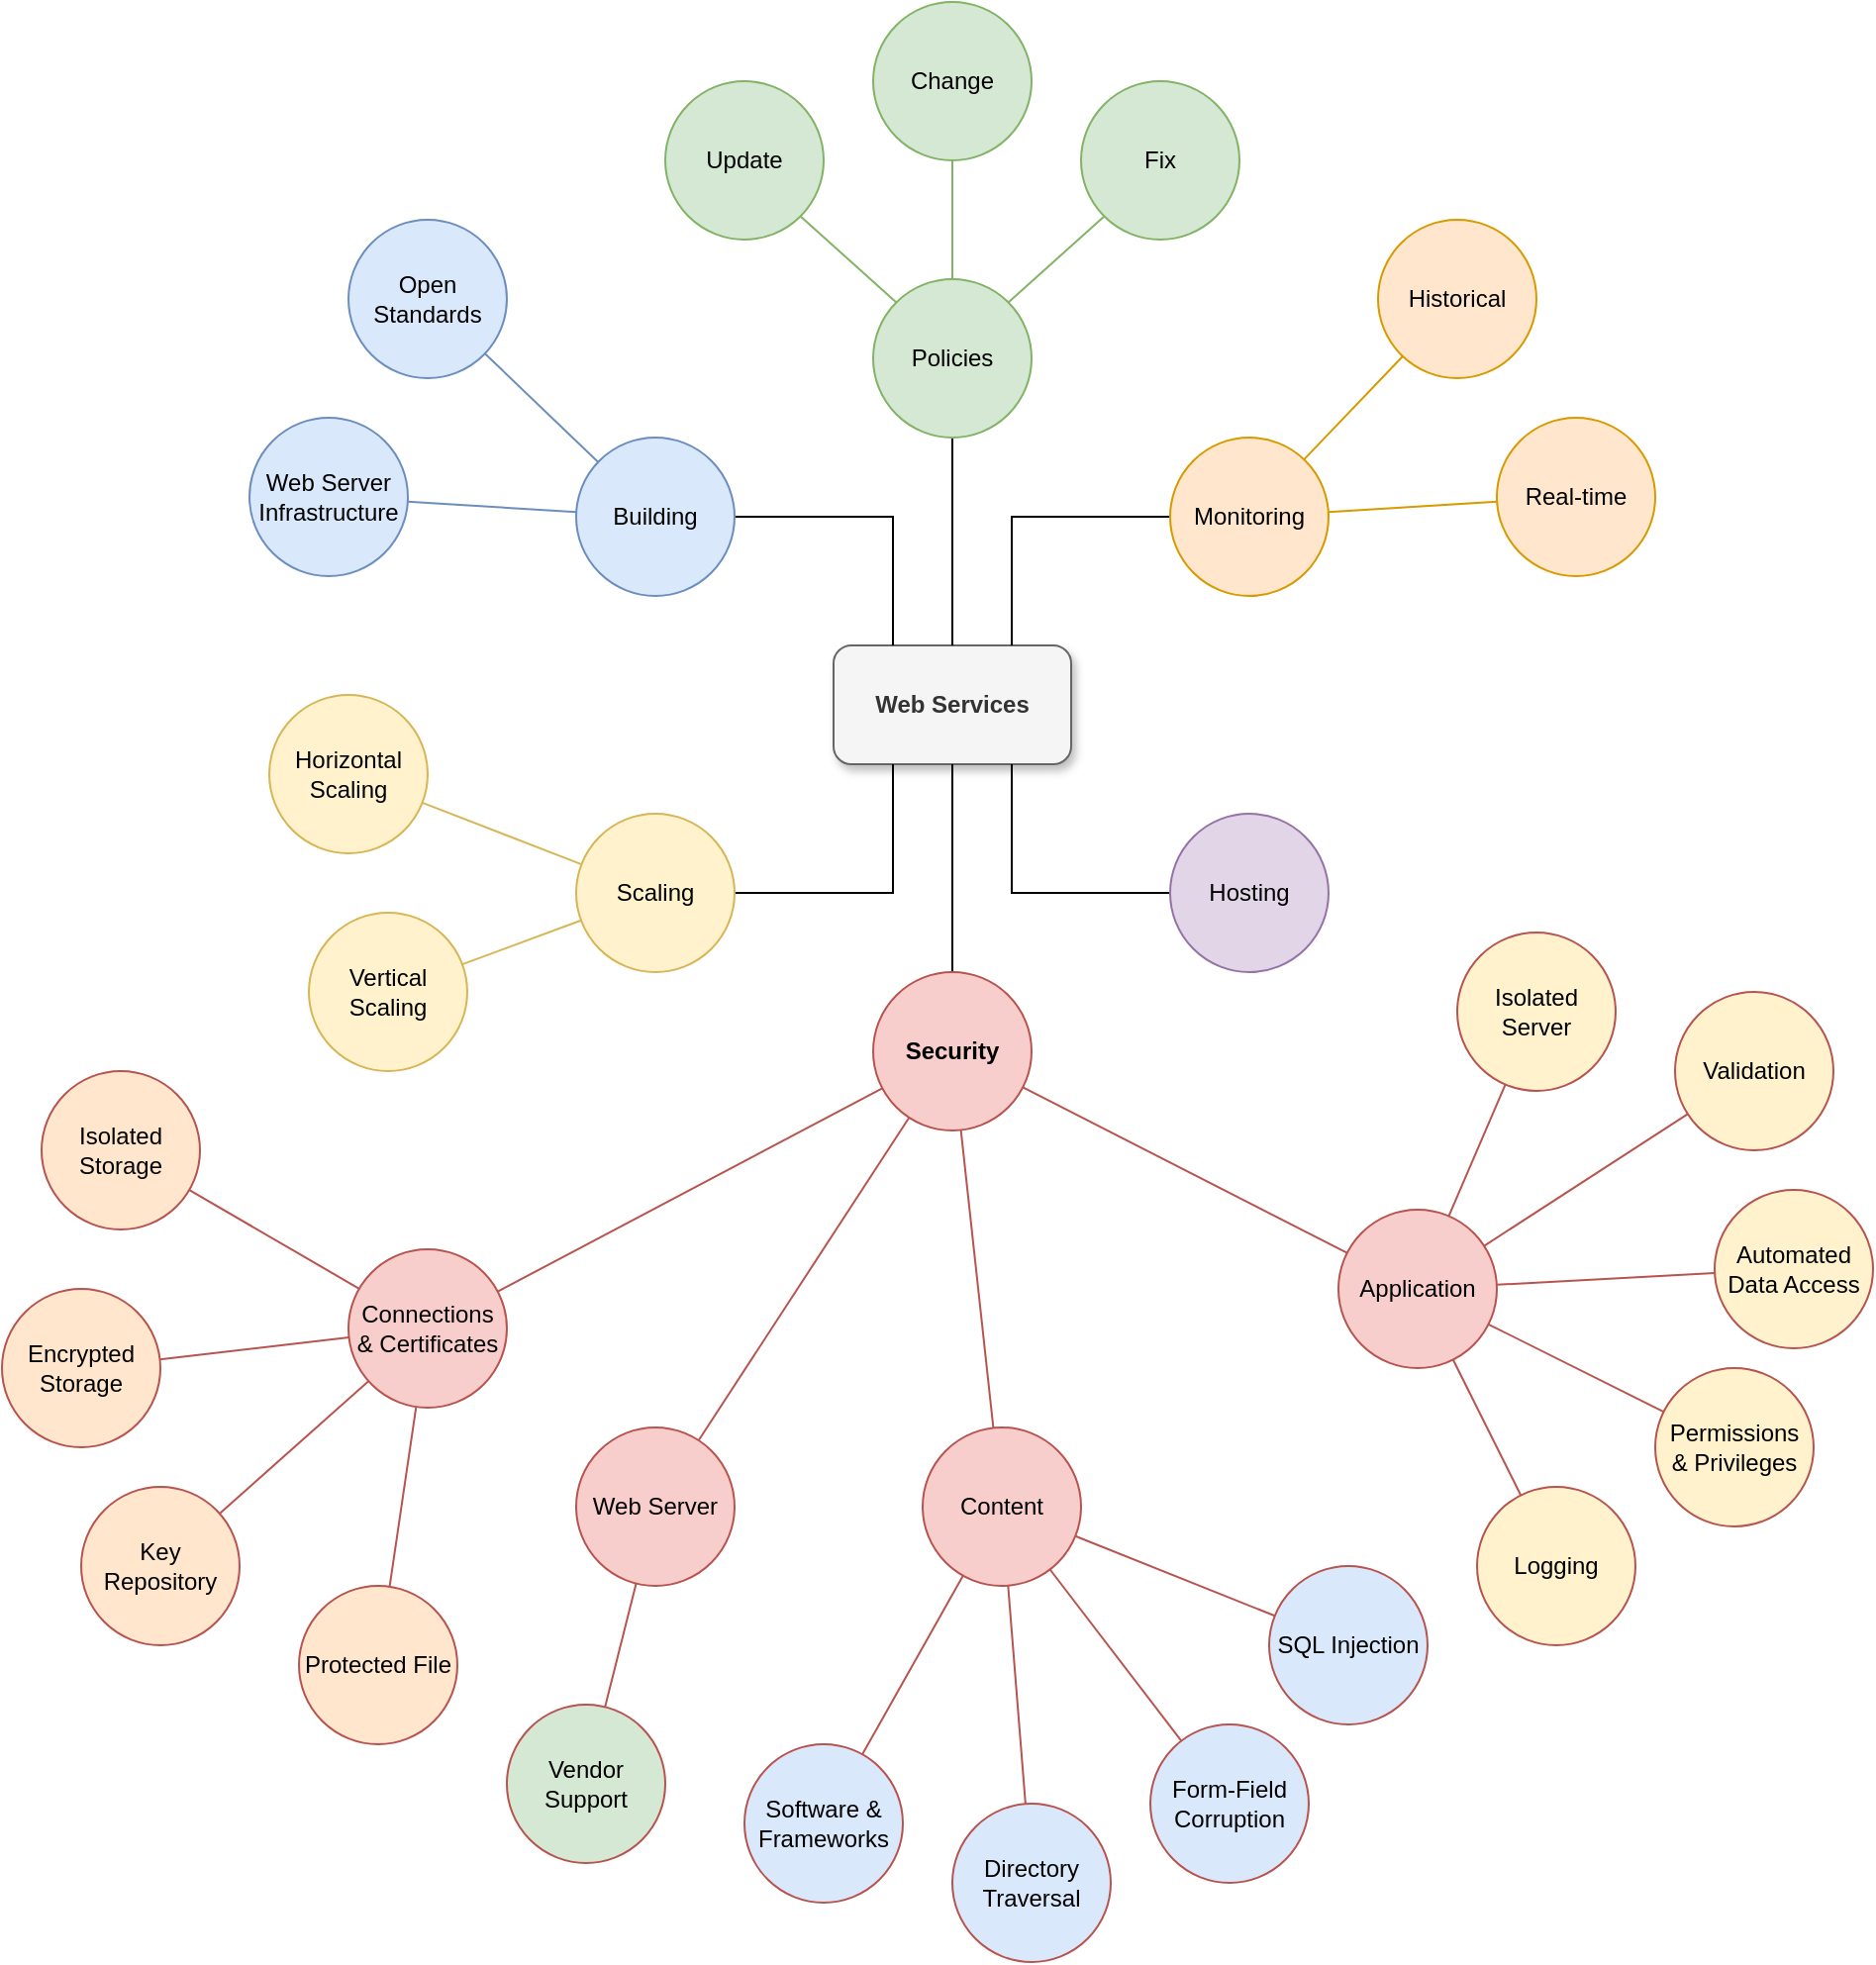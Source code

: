 <mxfile version="17.3.0" type="github">
  <diagram id="24S-3uZ9o3oFJGHXSIlB" name="Page-1">
    <mxGraphModel dx="2272" dy="922" grid="1" gridSize="10" guides="1" tooltips="1" connect="1" arrows="1" fold="1" page="1" pageScale="1" pageWidth="850" pageHeight="1100" math="0" shadow="0">
      <root>
        <mxCell id="0" />
        <mxCell id="1" parent="0" />
        <mxCell id="C-41xfws82V7MeyMws4P-3" value="Web Services" style="rounded=1;whiteSpace=wrap;html=1;shadow=1;glass=0;sketch=0;fillColor=#f5f5f5;fontColor=#333333;strokeColor=#666666;fontStyle=1" parent="1" vertex="1">
          <mxGeometry x="365" y="415" width="120" height="60" as="geometry" />
        </mxCell>
        <mxCell id="RIXVrHPqZjZGEqXnlm6z-10" style="edgeStyle=orthogonalEdgeStyle;rounded=0;orthogonalLoop=1;jettySize=auto;html=1;entryX=0.25;entryY=0;entryDx=0;entryDy=0;endArrow=none;endFill=0;" parent="1" source="C-41xfws82V7MeyMws4P-4" target="C-41xfws82V7MeyMws4P-3" edge="1">
          <mxGeometry relative="1" as="geometry" />
        </mxCell>
        <mxCell id="C-41xfws82V7MeyMws4P-4" value="Building" style="ellipse;whiteSpace=wrap;html=1;aspect=fixed;fillColor=#dae8fc;strokeColor=#6c8ebf;" parent="1" vertex="1">
          <mxGeometry x="235" y="310" width="80" height="80" as="geometry" />
        </mxCell>
        <mxCell id="RIXVrHPqZjZGEqXnlm6z-11" style="edgeStyle=orthogonalEdgeStyle;rounded=0;orthogonalLoop=1;jettySize=auto;html=1;entryX=0.5;entryY=0;entryDx=0;entryDy=0;endArrow=none;endFill=0;" parent="1" source="RIXVrHPqZjZGEqXnlm6z-1" target="C-41xfws82V7MeyMws4P-3" edge="1">
          <mxGeometry relative="1" as="geometry" />
        </mxCell>
        <mxCell id="RIXVrHPqZjZGEqXnlm6z-1" value="Policies" style="ellipse;whiteSpace=wrap;html=1;aspect=fixed;fillColor=#d5e8d4;strokeColor=#82b366;" parent="1" vertex="1">
          <mxGeometry x="385" y="230" width="80" height="80" as="geometry" />
        </mxCell>
        <mxCell id="RIXVrHPqZjZGEqXnlm6z-12" style="edgeStyle=orthogonalEdgeStyle;rounded=0;orthogonalLoop=1;jettySize=auto;html=1;entryX=0.75;entryY=0;entryDx=0;entryDy=0;endArrow=none;endFill=0;" parent="1" source="RIXVrHPqZjZGEqXnlm6z-2" target="C-41xfws82V7MeyMws4P-3" edge="1">
          <mxGeometry relative="1" as="geometry" />
        </mxCell>
        <mxCell id="RIXVrHPqZjZGEqXnlm6z-2" value="Monitoring" style="ellipse;whiteSpace=wrap;html=1;aspect=fixed;fillColor=#ffe6cc;strokeColor=#d79b00;" parent="1" vertex="1">
          <mxGeometry x="535" y="310" width="80" height="80" as="geometry" />
        </mxCell>
        <mxCell id="RIXVrHPqZjZGEqXnlm6z-9" style="edgeStyle=orthogonalEdgeStyle;rounded=0;orthogonalLoop=1;jettySize=auto;html=1;entryX=0.25;entryY=1;entryDx=0;entryDy=0;endArrow=none;endFill=0;" parent="1" source="RIXVrHPqZjZGEqXnlm6z-3" target="C-41xfws82V7MeyMws4P-3" edge="1">
          <mxGeometry relative="1" as="geometry" />
        </mxCell>
        <mxCell id="RIXVrHPqZjZGEqXnlm6z-3" value="Scaling" style="ellipse;whiteSpace=wrap;html=1;aspect=fixed;fillColor=#fff2cc;strokeColor=#d6b656;" parent="1" vertex="1">
          <mxGeometry x="235" y="500" width="80" height="80" as="geometry" />
        </mxCell>
        <mxCell id="RIXVrHPqZjZGEqXnlm6z-8" style="edgeStyle=orthogonalEdgeStyle;rounded=0;orthogonalLoop=1;jettySize=auto;html=1;entryX=0.75;entryY=1;entryDx=0;entryDy=0;endArrow=none;endFill=0;" parent="1" source="RIXVrHPqZjZGEqXnlm6z-4" target="C-41xfws82V7MeyMws4P-3" edge="1">
          <mxGeometry relative="1" as="geometry" />
        </mxCell>
        <mxCell id="RIXVrHPqZjZGEqXnlm6z-4" value="Hosting" style="ellipse;whiteSpace=wrap;html=1;aspect=fixed;fillColor=#e1d5e7;strokeColor=#9673a6;" parent="1" vertex="1">
          <mxGeometry x="535" y="500" width="80" height="80" as="geometry" />
        </mxCell>
        <mxCell id="RIXVrHPqZjZGEqXnlm6z-7" style="edgeStyle=orthogonalEdgeStyle;rounded=0;orthogonalLoop=1;jettySize=auto;html=1;entryX=0.5;entryY=1;entryDx=0;entryDy=0;endArrow=none;endFill=0;" parent="1" source="RIXVrHPqZjZGEqXnlm6z-5" target="C-41xfws82V7MeyMws4P-3" edge="1">
          <mxGeometry relative="1" as="geometry" />
        </mxCell>
        <mxCell id="RIXVrHPqZjZGEqXnlm6z-5" value="Security" style="ellipse;whiteSpace=wrap;html=1;aspect=fixed;fillColor=#f8cecc;strokeColor=#b85450;fontStyle=1" parent="1" vertex="1">
          <mxGeometry x="385" y="580" width="80" height="80" as="geometry" />
        </mxCell>
        <mxCell id="RIXVrHPqZjZGEqXnlm6z-19" style="edgeStyle=none;rounded=0;orthogonalLoop=1;jettySize=auto;html=1;exitX=0;exitY=1;exitDx=0;exitDy=0;entryX=1;entryY=0;entryDx=0;entryDy=0;endArrow=none;endFill=0;fillColor=#d5e8d4;strokeColor=#82b366;" parent="1" source="RIXVrHPqZjZGEqXnlm6z-14" target="RIXVrHPqZjZGEqXnlm6z-1" edge="1">
          <mxGeometry relative="1" as="geometry" />
        </mxCell>
        <mxCell id="RIXVrHPqZjZGEqXnlm6z-14" value="Fix" style="ellipse;whiteSpace=wrap;html=1;aspect=fixed;fillColor=#d5e8d4;strokeColor=#82b366;" parent="1" vertex="1">
          <mxGeometry x="490" y="130" width="80" height="80" as="geometry" />
        </mxCell>
        <mxCell id="RIXVrHPqZjZGEqXnlm6z-20" style="edgeStyle=none;rounded=0;orthogonalLoop=1;jettySize=auto;html=1;entryX=0.5;entryY=0;entryDx=0;entryDy=0;endArrow=none;endFill=0;fillColor=#d5e8d4;strokeColor=#82b366;" parent="1" source="RIXVrHPqZjZGEqXnlm6z-15" target="RIXVrHPqZjZGEqXnlm6z-1" edge="1">
          <mxGeometry relative="1" as="geometry" />
        </mxCell>
        <mxCell id="RIXVrHPqZjZGEqXnlm6z-15" value="Change" style="ellipse;whiteSpace=wrap;html=1;aspect=fixed;fillColor=#d5e8d4;strokeColor=#82b366;" parent="1" vertex="1">
          <mxGeometry x="385" y="90" width="80" height="80" as="geometry" />
        </mxCell>
        <mxCell id="RIXVrHPqZjZGEqXnlm6z-18" style="rounded=0;orthogonalLoop=1;jettySize=auto;html=1;exitX=1;exitY=1;exitDx=0;exitDy=0;entryX=0;entryY=0;entryDx=0;entryDy=0;endArrow=none;endFill=0;fillColor=#d5e8d4;strokeColor=#82b366;" parent="1" source="RIXVrHPqZjZGEqXnlm6z-16" target="RIXVrHPqZjZGEqXnlm6z-1" edge="1">
          <mxGeometry relative="1" as="geometry" />
        </mxCell>
        <mxCell id="RIXVrHPqZjZGEqXnlm6z-16" value="Update" style="ellipse;whiteSpace=wrap;html=1;aspect=fixed;fillColor=#d5e8d4;strokeColor=#82b366;" parent="1" vertex="1">
          <mxGeometry x="280" y="130" width="80" height="80" as="geometry" />
        </mxCell>
        <mxCell id="RIXVrHPqZjZGEqXnlm6z-45" style="edgeStyle=none;rounded=0;orthogonalLoop=1;jettySize=auto;html=1;endArrow=none;endFill=0;fillColor=#dae8fc;strokeColor=#6c8ebf;" parent="1" source="RIXVrHPqZjZGEqXnlm6z-21" target="C-41xfws82V7MeyMws4P-4" edge="1">
          <mxGeometry relative="1" as="geometry" />
        </mxCell>
        <mxCell id="RIXVrHPqZjZGEqXnlm6z-21" value="Open Standards" style="ellipse;whiteSpace=wrap;html=1;aspect=fixed;fillColor=#dae8fc;strokeColor=#6c8ebf;" parent="1" vertex="1">
          <mxGeometry x="120" y="200" width="80" height="80" as="geometry" />
        </mxCell>
        <mxCell id="RIXVrHPqZjZGEqXnlm6z-46" style="edgeStyle=none;rounded=0;orthogonalLoop=1;jettySize=auto;html=1;endArrow=none;endFill=0;fillColor=#dae8fc;strokeColor=#6c8ebf;" parent="1" source="RIXVrHPqZjZGEqXnlm6z-22" target="C-41xfws82V7MeyMws4P-4" edge="1">
          <mxGeometry relative="1" as="geometry" />
        </mxCell>
        <mxCell id="RIXVrHPqZjZGEqXnlm6z-22" value="Web Server Infrastructure" style="ellipse;whiteSpace=wrap;html=1;aspect=fixed;fillColor=#dae8fc;strokeColor=#6c8ebf;" parent="1" vertex="1">
          <mxGeometry x="70" y="300" width="80" height="80" as="geometry" />
        </mxCell>
        <mxCell id="yy4eT_4TmovEYwxp9Cs3-31" style="edgeStyle=none;rounded=0;orthogonalLoop=1;jettySize=auto;html=1;endArrow=none;endFill=0;strokeColor=#B85450;" parent="1" source="RIXVrHPqZjZGEqXnlm6z-27" target="RIXVrHPqZjZGEqXnlm6z-5" edge="1">
          <mxGeometry relative="1" as="geometry" />
        </mxCell>
        <mxCell id="RIXVrHPqZjZGEqXnlm6z-27" value="Connections &amp;amp; Certificates" style="ellipse;whiteSpace=wrap;html=1;aspect=fixed;fillColor=#f8cecc;strokeColor=#B85450;" parent="1" vertex="1">
          <mxGeometry x="120" y="720" width="80" height="80" as="geometry" />
        </mxCell>
        <mxCell id="RIXVrHPqZjZGEqXnlm6z-34" style="edgeStyle=none;rounded=0;orthogonalLoop=1;jettySize=auto;html=1;endArrow=none;endFill=0;fillColor=#f8cecc;strokeColor=#B85450;" parent="1" source="RIXVrHPqZjZGEqXnlm6z-30" target="RIXVrHPqZjZGEqXnlm6z-5" edge="1">
          <mxGeometry relative="1" as="geometry" />
        </mxCell>
        <mxCell id="RIXVrHPqZjZGEqXnlm6z-30" value="Web Server" style="ellipse;whiteSpace=wrap;html=1;aspect=fixed;fillColor=#f8cecc;strokeColor=#B85450;" parent="1" vertex="1">
          <mxGeometry x="235" y="810" width="80" height="80" as="geometry" />
        </mxCell>
        <mxCell id="yy4eT_4TmovEYwxp9Cs3-34" style="edgeStyle=none;rounded=0;orthogonalLoop=1;jettySize=auto;html=1;endArrow=none;endFill=0;strokeColor=#B85450;" parent="1" source="RIXVrHPqZjZGEqXnlm6z-31" target="RIXVrHPqZjZGEqXnlm6z-5" edge="1">
          <mxGeometry relative="1" as="geometry" />
        </mxCell>
        <mxCell id="RIXVrHPqZjZGEqXnlm6z-31" value="Content" style="ellipse;whiteSpace=wrap;html=1;aspect=fixed;fillColor=#f8cecc;strokeColor=#B85450;" parent="1" vertex="1">
          <mxGeometry x="410" y="810" width="80" height="80" as="geometry" />
        </mxCell>
        <mxCell id="yy4eT_4TmovEYwxp9Cs3-33" style="edgeStyle=none;rounded=0;orthogonalLoop=1;jettySize=auto;html=1;endArrow=none;endFill=0;strokeColor=#B85450;" parent="1" source="RIXVrHPqZjZGEqXnlm6z-32" target="RIXVrHPqZjZGEqXnlm6z-5" edge="1">
          <mxGeometry relative="1" as="geometry" />
        </mxCell>
        <mxCell id="RIXVrHPqZjZGEqXnlm6z-32" value="Application" style="ellipse;whiteSpace=wrap;html=1;aspect=fixed;fillColor=#f8cecc;strokeColor=#B85450;" parent="1" vertex="1">
          <mxGeometry x="620" y="700" width="80" height="80" as="geometry" />
        </mxCell>
        <mxCell id="RIXVrHPqZjZGEqXnlm6z-44" style="edgeStyle=none;rounded=0;orthogonalLoop=1;jettySize=auto;html=1;endArrow=none;endFill=0;fillColor=#ffe6cc;strokeColor=#d79b00;" parent="1" source="RIXVrHPqZjZGEqXnlm6z-37" target="RIXVrHPqZjZGEqXnlm6z-2" edge="1">
          <mxGeometry relative="1" as="geometry" />
        </mxCell>
        <mxCell id="RIXVrHPqZjZGEqXnlm6z-37" value="Historical" style="ellipse;whiteSpace=wrap;html=1;aspect=fixed;fillColor=#ffe6cc;strokeColor=#d79b00;" parent="1" vertex="1">
          <mxGeometry x="640" y="200" width="80" height="80" as="geometry" />
        </mxCell>
        <mxCell id="RIXVrHPqZjZGEqXnlm6z-43" style="edgeStyle=none;rounded=0;orthogonalLoop=1;jettySize=auto;html=1;endArrow=none;endFill=0;fillColor=#ffe6cc;strokeColor=#d79b00;" parent="1" source="RIXVrHPqZjZGEqXnlm6z-38" target="RIXVrHPqZjZGEqXnlm6z-2" edge="1">
          <mxGeometry relative="1" as="geometry" />
        </mxCell>
        <mxCell id="RIXVrHPqZjZGEqXnlm6z-38" value="Real-time" style="ellipse;whiteSpace=wrap;html=1;aspect=fixed;fillColor=#ffe6cc;strokeColor=#d79b00;" parent="1" vertex="1">
          <mxGeometry x="700" y="300" width="80" height="80" as="geometry" />
        </mxCell>
        <mxCell id="RIXVrHPqZjZGEqXnlm6z-41" style="edgeStyle=none;rounded=0;orthogonalLoop=1;jettySize=auto;html=1;endArrow=none;endFill=0;fillColor=#fff2cc;strokeColor=#d6b656;" parent="1" source="RIXVrHPqZjZGEqXnlm6z-39" target="RIXVrHPqZjZGEqXnlm6z-3" edge="1">
          <mxGeometry relative="1" as="geometry" />
        </mxCell>
        <mxCell id="RIXVrHPqZjZGEqXnlm6z-39" value="Horizontal Scaling" style="ellipse;whiteSpace=wrap;html=1;aspect=fixed;fillColor=#fff2cc;strokeColor=#d6b656;" parent="1" vertex="1">
          <mxGeometry x="80" y="440" width="80" height="80" as="geometry" />
        </mxCell>
        <mxCell id="yy4eT_4TmovEYwxp9Cs3-32" style="edgeStyle=none;rounded=0;orthogonalLoop=1;jettySize=auto;html=1;endArrow=none;endFill=0;strokeColor=#d6b656;fillColor=#fff2cc;" parent="1" source="RIXVrHPqZjZGEqXnlm6z-40" target="RIXVrHPqZjZGEqXnlm6z-3" edge="1">
          <mxGeometry relative="1" as="geometry" />
        </mxCell>
        <mxCell id="RIXVrHPqZjZGEqXnlm6z-40" value="Vertical Scaling" style="ellipse;whiteSpace=wrap;html=1;aspect=fixed;fillColor=#fff2cc;strokeColor=#d6b656;" parent="1" vertex="1">
          <mxGeometry x="100" y="550" width="80" height="80" as="geometry" />
        </mxCell>
        <mxCell id="yy4eT_4TmovEYwxp9Cs3-17" style="edgeStyle=none;rounded=0;orthogonalLoop=1;jettySize=auto;html=1;endArrow=none;endFill=0;fillColor=#f8cecc;strokeColor=#B85450;" parent="1" source="yy4eT_4TmovEYwxp9Cs3-1" target="RIXVrHPqZjZGEqXnlm6z-27" edge="1">
          <mxGeometry relative="1" as="geometry" />
        </mxCell>
        <mxCell id="yy4eT_4TmovEYwxp9Cs3-1" value="Encrypted Storage" style="ellipse;whiteSpace=wrap;html=1;aspect=fixed;fillColor=#ffe6cc;strokeColor=#B85450;" parent="1" vertex="1">
          <mxGeometry x="-55" y="740" width="80" height="80" as="geometry" />
        </mxCell>
        <mxCell id="yy4eT_4TmovEYwxp9Cs3-18" style="edgeStyle=none;rounded=0;orthogonalLoop=1;jettySize=auto;html=1;endArrow=none;endFill=0;fillColor=#f8cecc;strokeColor=#B85450;" parent="1" source="yy4eT_4TmovEYwxp9Cs3-2" target="RIXVrHPqZjZGEqXnlm6z-27" edge="1">
          <mxGeometry relative="1" as="geometry" />
        </mxCell>
        <mxCell id="yy4eT_4TmovEYwxp9Cs3-2" value="Key Repository" style="ellipse;whiteSpace=wrap;html=1;aspect=fixed;fillColor=#ffe6cc;strokeColor=#B85450;" parent="1" vertex="1">
          <mxGeometry x="-15" y="840" width="80" height="80" as="geometry" />
        </mxCell>
        <mxCell id="yy4eT_4TmovEYwxp9Cs3-16" style="rounded=0;orthogonalLoop=1;jettySize=auto;html=1;endArrow=none;endFill=0;fillColor=#f8cecc;strokeColor=#B85450;" parent="1" source="yy4eT_4TmovEYwxp9Cs3-3" target="RIXVrHPqZjZGEqXnlm6z-27" edge="1">
          <mxGeometry relative="1" as="geometry" />
        </mxCell>
        <mxCell id="yy4eT_4TmovEYwxp9Cs3-3" value="Isolated Storage" style="ellipse;whiteSpace=wrap;html=1;aspect=fixed;fillColor=#ffe6cc;strokeColor=#B85450;" parent="1" vertex="1">
          <mxGeometry x="-35" y="630" width="80" height="80" as="geometry" />
        </mxCell>
        <mxCell id="yy4eT_4TmovEYwxp9Cs3-19" style="edgeStyle=none;rounded=0;orthogonalLoop=1;jettySize=auto;html=1;endArrow=none;endFill=0;fillColor=#f8cecc;strokeColor=#B85450;" parent="1" source="yy4eT_4TmovEYwxp9Cs3-4" target="RIXVrHPqZjZGEqXnlm6z-27" edge="1">
          <mxGeometry relative="1" as="geometry" />
        </mxCell>
        <mxCell id="yy4eT_4TmovEYwxp9Cs3-4" value="Protected File" style="ellipse;whiteSpace=wrap;html=1;aspect=fixed;fillColor=#ffe6cc;strokeColor=#B85450;" parent="1" vertex="1">
          <mxGeometry x="95" y="890" width="80" height="80" as="geometry" />
        </mxCell>
        <mxCell id="yy4eT_4TmovEYwxp9Cs3-20" style="edgeStyle=none;rounded=0;orthogonalLoop=1;jettySize=auto;html=1;endArrow=none;endFill=0;fillColor=#f8cecc;strokeColor=#B85450;" parent="1" source="yy4eT_4TmovEYwxp9Cs3-6" target="RIXVrHPqZjZGEqXnlm6z-30" edge="1">
          <mxGeometry relative="1" as="geometry" />
        </mxCell>
        <mxCell id="yy4eT_4TmovEYwxp9Cs3-6" value="Vendor Support" style="ellipse;whiteSpace=wrap;html=1;aspect=fixed;fillColor=#d5e8d4;strokeColor=#B85450;" parent="1" vertex="1">
          <mxGeometry x="200" y="950" width="80" height="80" as="geometry" />
        </mxCell>
        <mxCell id="yy4eT_4TmovEYwxp9Cs3-21" style="edgeStyle=none;rounded=0;orthogonalLoop=1;jettySize=auto;html=1;endArrow=none;endFill=0;fillColor=#f8cecc;strokeColor=#B85450;" parent="1" source="yy4eT_4TmovEYwxp9Cs3-7" target="RIXVrHPqZjZGEqXnlm6z-31" edge="1">
          <mxGeometry relative="1" as="geometry" />
        </mxCell>
        <mxCell id="yy4eT_4TmovEYwxp9Cs3-7" value="Software &amp;amp; Frameworks" style="ellipse;whiteSpace=wrap;html=1;aspect=fixed;fillColor=#dae8fc;strokeColor=#B85450;" parent="1" vertex="1">
          <mxGeometry x="320" y="970" width="80" height="80" as="geometry" />
        </mxCell>
        <mxCell id="yy4eT_4TmovEYwxp9Cs3-22" style="edgeStyle=none;rounded=0;orthogonalLoop=1;jettySize=auto;html=1;endArrow=none;endFill=0;fillColor=#f8cecc;strokeColor=#B85450;" parent="1" source="yy4eT_4TmovEYwxp9Cs3-8" target="RIXVrHPqZjZGEqXnlm6z-31" edge="1">
          <mxGeometry relative="1" as="geometry" />
        </mxCell>
        <mxCell id="yy4eT_4TmovEYwxp9Cs3-8" value="Directory Traversal" style="ellipse;whiteSpace=wrap;html=1;aspect=fixed;fillColor=#dae8fc;strokeColor=#B85450;" parent="1" vertex="1">
          <mxGeometry x="425" y="1000" width="80" height="80" as="geometry" />
        </mxCell>
        <mxCell id="yy4eT_4TmovEYwxp9Cs3-23" style="edgeStyle=none;rounded=0;orthogonalLoop=1;jettySize=auto;html=1;endArrow=none;endFill=0;fillColor=#f8cecc;strokeColor=#B85450;" parent="1" source="yy4eT_4TmovEYwxp9Cs3-9" target="RIXVrHPqZjZGEqXnlm6z-31" edge="1">
          <mxGeometry relative="1" as="geometry" />
        </mxCell>
        <mxCell id="yy4eT_4TmovEYwxp9Cs3-9" value="Form-Field Corruption" style="ellipse;whiteSpace=wrap;html=1;aspect=fixed;fillColor=#dae8fc;strokeColor=#B85450;" parent="1" vertex="1">
          <mxGeometry x="525" y="960" width="80" height="80" as="geometry" />
        </mxCell>
        <mxCell id="yy4eT_4TmovEYwxp9Cs3-24" style="edgeStyle=none;rounded=0;orthogonalLoop=1;jettySize=auto;html=1;endArrow=none;endFill=0;fillColor=#f8cecc;strokeColor=#B85450;" parent="1" source="yy4eT_4TmovEYwxp9Cs3-10" target="RIXVrHPqZjZGEqXnlm6z-31" edge="1">
          <mxGeometry relative="1" as="geometry" />
        </mxCell>
        <mxCell id="yy4eT_4TmovEYwxp9Cs3-10" value="SQL Injection" style="ellipse;whiteSpace=wrap;html=1;aspect=fixed;fillColor=#dae8fc;strokeColor=#B85450;" parent="1" vertex="1">
          <mxGeometry x="585" y="880" width="80" height="80" as="geometry" />
        </mxCell>
        <mxCell id="yy4eT_4TmovEYwxp9Cs3-25" style="edgeStyle=none;rounded=0;orthogonalLoop=1;jettySize=auto;html=1;endArrow=none;endFill=0;fillColor=#f8cecc;strokeColor=#B85450;" parent="1" source="yy4eT_4TmovEYwxp9Cs3-12" target="RIXVrHPqZjZGEqXnlm6z-32" edge="1">
          <mxGeometry relative="1" as="geometry" />
        </mxCell>
        <mxCell id="yy4eT_4TmovEYwxp9Cs3-12" value="Permissions &lt;br&gt;&amp;amp; Privileges" style="ellipse;whiteSpace=wrap;html=1;aspect=fixed;fillColor=#fff2cc;strokeColor=#B85450;" parent="1" vertex="1">
          <mxGeometry x="780" y="780" width="80" height="80" as="geometry" />
        </mxCell>
        <mxCell id="yy4eT_4TmovEYwxp9Cs3-26" style="edgeStyle=none;rounded=0;orthogonalLoop=1;jettySize=auto;html=1;endArrow=none;endFill=0;fillColor=#f8cecc;strokeColor=#B85450;" parent="1" source="yy4eT_4TmovEYwxp9Cs3-13" target="RIXVrHPqZjZGEqXnlm6z-32" edge="1">
          <mxGeometry relative="1" as="geometry" />
        </mxCell>
        <mxCell id="yy4eT_4TmovEYwxp9Cs3-13" value="Automated Data Access" style="ellipse;whiteSpace=wrap;html=1;aspect=fixed;fillColor=#fff2cc;strokeColor=#B85450;" parent="1" vertex="1">
          <mxGeometry x="810" y="690" width="80" height="80" as="geometry" />
        </mxCell>
        <mxCell id="yy4eT_4TmovEYwxp9Cs3-27" style="edgeStyle=none;rounded=0;orthogonalLoop=1;jettySize=auto;html=1;endArrow=none;endFill=0;fillColor=#f8cecc;strokeColor=#B85450;" parent="1" source="yy4eT_4TmovEYwxp9Cs3-14" target="RIXVrHPqZjZGEqXnlm6z-32" edge="1">
          <mxGeometry relative="1" as="geometry" />
        </mxCell>
        <mxCell id="yy4eT_4TmovEYwxp9Cs3-14" value="Validation" style="ellipse;whiteSpace=wrap;html=1;aspect=fixed;fillColor=#fff2cc;strokeColor=#B85450;" parent="1" vertex="1">
          <mxGeometry x="790" y="590" width="80" height="80" as="geometry" />
        </mxCell>
        <mxCell id="yy4eT_4TmovEYwxp9Cs3-28" style="edgeStyle=none;rounded=0;orthogonalLoop=1;jettySize=auto;html=1;endArrow=none;endFill=0;fillColor=#f8cecc;strokeColor=#B85450;" parent="1" source="yy4eT_4TmovEYwxp9Cs3-15" target="RIXVrHPqZjZGEqXnlm6z-32" edge="1">
          <mxGeometry relative="1" as="geometry" />
        </mxCell>
        <mxCell id="yy4eT_4TmovEYwxp9Cs3-15" value="Isolated Server" style="ellipse;whiteSpace=wrap;html=1;aspect=fixed;fillColor=#fff2cc;strokeColor=#B85450;" parent="1" vertex="1">
          <mxGeometry x="680" y="560" width="80" height="80" as="geometry" />
        </mxCell>
        <mxCell id="yy4eT_4TmovEYwxp9Cs3-30" style="edgeStyle=none;rounded=0;orthogonalLoop=1;jettySize=auto;html=1;endArrow=none;endFill=0;strokeColor=#B85450;" parent="1" source="yy4eT_4TmovEYwxp9Cs3-29" target="RIXVrHPqZjZGEqXnlm6z-32" edge="1">
          <mxGeometry relative="1" as="geometry" />
        </mxCell>
        <mxCell id="yy4eT_4TmovEYwxp9Cs3-29" value="Logging" style="ellipse;whiteSpace=wrap;html=1;aspect=fixed;fillColor=#fff2cc;strokeColor=#B85450;" parent="1" vertex="1">
          <mxGeometry x="690" y="840" width="80" height="80" as="geometry" />
        </mxCell>
      </root>
    </mxGraphModel>
  </diagram>
</mxfile>
